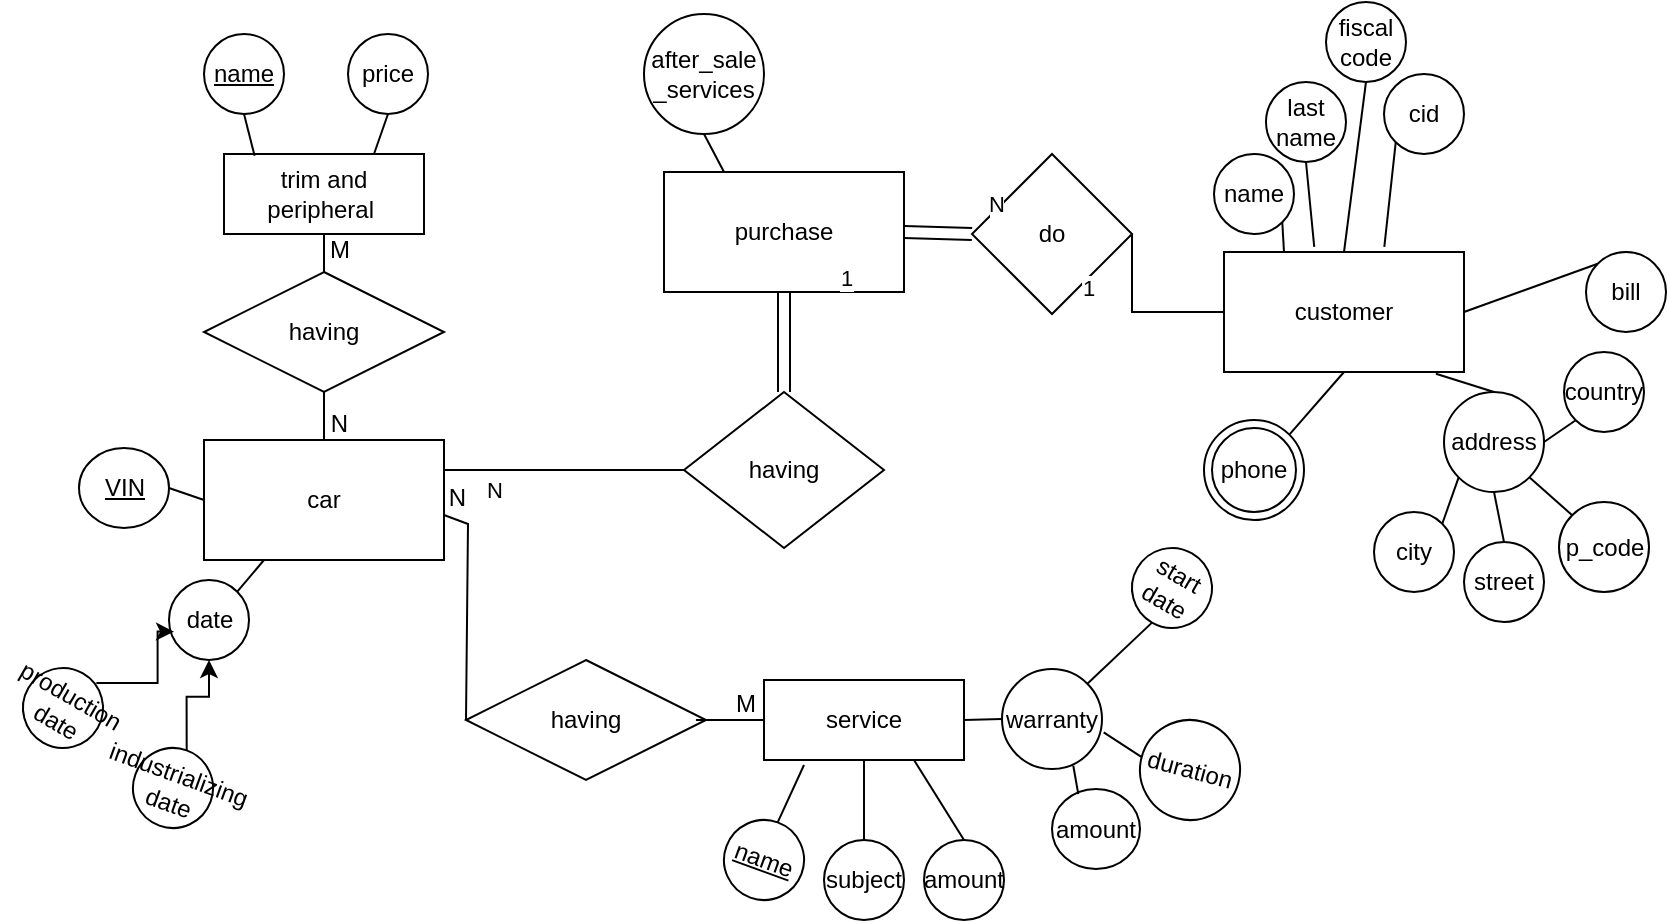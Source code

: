 <mxfile version="20.1.1" type="github">
  <diagram id="R2lEEEUBdFMjLlhIrx00" name="Page-1">
    <mxGraphModel dx="1385" dy="635" grid="1" gridSize="10" guides="1" tooltips="1" connect="1" arrows="1" fold="1" page="1" pageScale="1" pageWidth="850" pageHeight="1100" math="0" shadow="0" extFonts="Permanent Marker^https://fonts.googleapis.com/css?family=Permanent+Marker">
      <root>
        <mxCell id="0" />
        <mxCell id="1" parent="0" />
        <mxCell id="VcXtkFI63KXnIuvHoUmG-1" value="customer" style="rounded=0.5;whiteSpace=wrap;html=1;" vertex="1" parent="1">
          <mxGeometry x="629" y="125" width="120" height="60" as="geometry" />
        </mxCell>
        <mxCell id="VcXtkFI63KXnIuvHoUmG-2" value="name" style="ellipse;whiteSpace=wrap;html=1;aspect=fixed;" vertex="1" parent="1">
          <mxGeometry x="624" y="76" width="40" height="40" as="geometry" />
        </mxCell>
        <mxCell id="VcXtkFI63KXnIuvHoUmG-3" value="last name" style="ellipse;whiteSpace=wrap;html=1;aspect=fixed;" vertex="1" parent="1">
          <mxGeometry x="650" y="40" width="40" height="40" as="geometry" />
        </mxCell>
        <mxCell id="VcXtkFI63KXnIuvHoUmG-4" value="fiscal code" style="ellipse;whiteSpace=wrap;html=1;aspect=fixed;" vertex="1" parent="1">
          <mxGeometry x="680" width="40" height="40" as="geometry" />
        </mxCell>
        <mxCell id="VcXtkFI63KXnIuvHoUmG-5" value="cid" style="ellipse;whiteSpace=wrap;html=1;aspect=fixed;" vertex="1" parent="1">
          <mxGeometry x="709" y="36" width="40" height="40" as="geometry" />
        </mxCell>
        <mxCell id="VcXtkFI63KXnIuvHoUmG-6" value="phone" style="ellipse;shape=doubleEllipse;whiteSpace=wrap;html=1;aspect=fixed;" vertex="1" parent="1">
          <mxGeometry x="619" y="209" width="50" height="50" as="geometry" />
        </mxCell>
        <mxCell id="VcXtkFI63KXnIuvHoUmG-7" value="address" style="ellipse;whiteSpace=wrap;html=1;aspect=fixed;" vertex="1" parent="1">
          <mxGeometry x="739" y="195" width="50" height="50" as="geometry" />
        </mxCell>
        <mxCell id="VcXtkFI63KXnIuvHoUmG-8" value="city" style="ellipse;whiteSpace=wrap;html=1;aspect=fixed;" vertex="1" parent="1">
          <mxGeometry x="704" y="255" width="40" height="40" as="geometry" />
        </mxCell>
        <mxCell id="VcXtkFI63KXnIuvHoUmG-9" value="street" style="ellipse;whiteSpace=wrap;html=1;aspect=fixed;" vertex="1" parent="1">
          <mxGeometry x="749" y="270" width="40" height="40" as="geometry" />
        </mxCell>
        <mxCell id="VcXtkFI63KXnIuvHoUmG-10" value="country" style="ellipse;whiteSpace=wrap;html=1;aspect=fixed;" vertex="1" parent="1">
          <mxGeometry x="799" y="175" width="40" height="40" as="geometry" />
        </mxCell>
        <mxCell id="VcXtkFI63KXnIuvHoUmG-12" value="p_code" style="ellipse;whiteSpace=wrap;html=1;aspect=fixed;" vertex="1" parent="1">
          <mxGeometry x="796.5" y="250" width="45" height="45" as="geometry" />
        </mxCell>
        <mxCell id="VcXtkFI63KXnIuvHoUmG-14" value="bill" style="ellipse;whiteSpace=wrap;html=1;aspect=fixed;" vertex="1" parent="1">
          <mxGeometry x="810" y="125" width="40" height="40" as="geometry" />
        </mxCell>
        <mxCell id="VcXtkFI63KXnIuvHoUmG-16" value="" style="endArrow=none;html=1;rounded=0;entryX=0;entryY=1;entryDx=0;entryDy=0;exitX=0.668;exitY=-0.042;exitDx=0;exitDy=0;exitPerimeter=0;" edge="1" parent="1" source="VcXtkFI63KXnIuvHoUmG-1" target="VcXtkFI63KXnIuvHoUmG-5">
          <mxGeometry width="50" height="50" relative="1" as="geometry">
            <mxPoint x="929" y="375" as="sourcePoint" />
            <mxPoint x="979" y="325" as="targetPoint" />
          </mxGeometry>
        </mxCell>
        <mxCell id="VcXtkFI63KXnIuvHoUmG-17" value="" style="endArrow=none;html=1;rounded=0;entryX=0.5;entryY=1;entryDx=0;entryDy=0;exitX=0.5;exitY=0;exitDx=0;exitDy=0;" edge="1" parent="1" source="VcXtkFI63KXnIuvHoUmG-1" target="VcXtkFI63KXnIuvHoUmG-4">
          <mxGeometry width="50" height="50" relative="1" as="geometry">
            <mxPoint x="929" y="375" as="sourcePoint" />
            <mxPoint x="979" y="325" as="targetPoint" />
          </mxGeometry>
        </mxCell>
        <mxCell id="VcXtkFI63KXnIuvHoUmG-18" value="" style="endArrow=none;html=1;rounded=0;entryX=0.5;entryY=1;entryDx=0;entryDy=0;exitX=0.376;exitY=-0.042;exitDx=0;exitDy=0;exitPerimeter=0;" edge="1" parent="1" source="VcXtkFI63KXnIuvHoUmG-1" target="VcXtkFI63KXnIuvHoUmG-3">
          <mxGeometry width="50" height="50" relative="1" as="geometry">
            <mxPoint x="929" y="375" as="sourcePoint" />
            <mxPoint x="979" y="325" as="targetPoint" />
          </mxGeometry>
        </mxCell>
        <mxCell id="VcXtkFI63KXnIuvHoUmG-19" value="" style="endArrow=none;html=1;rounded=0;entryX=1;entryY=1;entryDx=0;entryDy=0;exitX=0.25;exitY=0;exitDx=0;exitDy=0;" edge="1" parent="1" source="VcXtkFI63KXnIuvHoUmG-1" target="VcXtkFI63KXnIuvHoUmG-2">
          <mxGeometry width="50" height="50" relative="1" as="geometry">
            <mxPoint x="929" y="375" as="sourcePoint" />
            <mxPoint x="979" y="325" as="targetPoint" />
          </mxGeometry>
        </mxCell>
        <mxCell id="VcXtkFI63KXnIuvHoUmG-20" value="" style="endArrow=none;html=1;rounded=0;entryX=1;entryY=0;entryDx=0;entryDy=0;exitX=0.5;exitY=1;exitDx=0;exitDy=0;" edge="1" parent="1" source="VcXtkFI63KXnIuvHoUmG-1" target="VcXtkFI63KXnIuvHoUmG-6">
          <mxGeometry width="50" height="50" relative="1" as="geometry">
            <mxPoint x="929" y="375" as="sourcePoint" />
            <mxPoint x="979" y="325" as="targetPoint" />
          </mxGeometry>
        </mxCell>
        <mxCell id="VcXtkFI63KXnIuvHoUmG-21" value="" style="endArrow=none;html=1;rounded=0;entryX=1;entryY=0.5;entryDx=0;entryDy=0;exitX=0;exitY=0;exitDx=0;exitDy=0;" edge="1" parent="1" source="VcXtkFI63KXnIuvHoUmG-14" target="VcXtkFI63KXnIuvHoUmG-1">
          <mxGeometry width="50" height="50" relative="1" as="geometry">
            <mxPoint x="929" y="375" as="sourcePoint" />
            <mxPoint x="979" y="325" as="targetPoint" />
          </mxGeometry>
        </mxCell>
        <mxCell id="VcXtkFI63KXnIuvHoUmG-22" value="" style="endArrow=none;html=1;rounded=0;entryX=0.883;entryY=1.014;entryDx=0;entryDy=0;exitX=0.5;exitY=0;exitDx=0;exitDy=0;entryPerimeter=0;" edge="1" parent="1" source="VcXtkFI63KXnIuvHoUmG-7" target="VcXtkFI63KXnIuvHoUmG-1">
          <mxGeometry width="50" height="50" relative="1" as="geometry">
            <mxPoint x="929" y="375" as="sourcePoint" />
            <mxPoint x="979" y="325" as="targetPoint" />
          </mxGeometry>
        </mxCell>
        <mxCell id="VcXtkFI63KXnIuvHoUmG-23" value="" style="endArrow=none;html=1;rounded=0;entryX=1;entryY=1;entryDx=0;entryDy=0;exitX=0;exitY=0;exitDx=0;exitDy=0;" edge="1" parent="1" source="VcXtkFI63KXnIuvHoUmG-12" target="VcXtkFI63KXnIuvHoUmG-7">
          <mxGeometry width="50" height="50" relative="1" as="geometry">
            <mxPoint x="1029" y="335" as="sourcePoint" />
            <mxPoint x="1079" y="285" as="targetPoint" />
          </mxGeometry>
        </mxCell>
        <mxCell id="VcXtkFI63KXnIuvHoUmG-24" value="" style="endArrow=none;html=1;rounded=0;entryX=0.5;entryY=1;entryDx=0;entryDy=0;exitX=0.5;exitY=0;exitDx=0;exitDy=0;" edge="1" parent="1" source="VcXtkFI63KXnIuvHoUmG-9" target="VcXtkFI63KXnIuvHoUmG-7">
          <mxGeometry width="50" height="50" relative="1" as="geometry">
            <mxPoint x="1029" y="335" as="sourcePoint" />
            <mxPoint x="1079" y="285" as="targetPoint" />
          </mxGeometry>
        </mxCell>
        <mxCell id="VcXtkFI63KXnIuvHoUmG-25" value="" style="endArrow=none;html=1;rounded=0;entryX=0;entryY=1;entryDx=0;entryDy=0;exitX=1;exitY=0;exitDx=0;exitDy=0;" edge="1" parent="1" source="VcXtkFI63KXnIuvHoUmG-8" target="VcXtkFI63KXnIuvHoUmG-7">
          <mxGeometry width="50" height="50" relative="1" as="geometry">
            <mxPoint x="1029" y="335" as="sourcePoint" />
            <mxPoint x="1079" y="285" as="targetPoint" />
          </mxGeometry>
        </mxCell>
        <mxCell id="VcXtkFI63KXnIuvHoUmG-26" value="" style="endArrow=none;html=1;rounded=0;exitX=0;exitY=1;exitDx=0;exitDy=0;entryX=1;entryY=0.5;entryDx=0;entryDy=0;" edge="1" parent="1" source="VcXtkFI63KXnIuvHoUmG-10" target="VcXtkFI63KXnIuvHoUmG-7">
          <mxGeometry width="50" height="50" relative="1" as="geometry">
            <mxPoint x="1029" y="335" as="sourcePoint" />
            <mxPoint x="790" y="220" as="targetPoint" />
          </mxGeometry>
        </mxCell>
        <mxCell id="VcXtkFI63KXnIuvHoUmG-27" value="purchase" style="rounded=0;whiteSpace=wrap;html=1;" vertex="1" parent="1">
          <mxGeometry x="349" y="85" width="120" height="60" as="geometry" />
        </mxCell>
        <mxCell id="VcXtkFI63KXnIuvHoUmG-28" value="do" style="rhombus;whiteSpace=wrap;html=1;" vertex="1" parent="1">
          <mxGeometry x="503" y="76" width="80" height="80" as="geometry" />
        </mxCell>
        <mxCell id="VcXtkFI63KXnIuvHoUmG-31" value="after_sale&lt;br&gt;_services" style="ellipse;whiteSpace=wrap;html=1;aspect=fixed;" vertex="1" parent="1">
          <mxGeometry x="339" y="6" width="60" height="60" as="geometry" />
        </mxCell>
        <mxCell id="VcXtkFI63KXnIuvHoUmG-32" value="" style="endArrow=none;html=1;rounded=0;entryX=0.5;entryY=1;entryDx=0;entryDy=0;exitX=0.25;exitY=0;exitDx=0;exitDy=0;" edge="1" parent="1" source="VcXtkFI63KXnIuvHoUmG-27" target="VcXtkFI63KXnIuvHoUmG-31">
          <mxGeometry width="50" height="50" relative="1" as="geometry">
            <mxPoint x="461" y="150" as="sourcePoint" />
            <mxPoint x="411" y="340" as="targetPoint" />
          </mxGeometry>
        </mxCell>
        <mxCell id="VcXtkFI63KXnIuvHoUmG-39" value="" style="endArrow=classic;html=1;rounded=0;shape=link;width=6;entryX=1;entryY=0.5;entryDx=0;entryDy=0;exitX=0;exitY=0.5;exitDx=0;exitDy=0;" edge="1" parent="1" source="VcXtkFI63KXnIuvHoUmG-28" target="VcXtkFI63KXnIuvHoUmG-27">
          <mxGeometry relative="1" as="geometry">
            <mxPoint x="351" y="180" as="sourcePoint" />
            <mxPoint x="441" y="370" as="targetPoint" />
            <Array as="points" />
          </mxGeometry>
        </mxCell>
        <mxCell id="VcXtkFI63KXnIuvHoUmG-40" value="N" style="edgeLabel;resizable=0;html=1;align=center;verticalAlign=middle;" connectable="0" vertex="1" parent="VcXtkFI63KXnIuvHoUmG-39">
          <mxGeometry relative="1" as="geometry">
            <mxPoint x="29" y="-15" as="offset" />
          </mxGeometry>
        </mxCell>
        <mxCell id="VcXtkFI63KXnIuvHoUmG-50" value="" style="endArrow=0;html=1;rounded=0;exitX=0;exitY=0.5;exitDx=0;exitDy=0;entryX=1;entryY=0.5;entryDx=0;entryDy=0;" edge="1" parent="1" source="VcXtkFI63KXnIuvHoUmG-1" target="VcXtkFI63KXnIuvHoUmG-28">
          <mxGeometry relative="1" as="geometry">
            <mxPoint x="375" y="348" as="sourcePoint" />
            <mxPoint x="475" y="348" as="targetPoint" />
            <Array as="points">
              <mxPoint x="583" y="155" />
            </Array>
          </mxGeometry>
        </mxCell>
        <mxCell id="VcXtkFI63KXnIuvHoUmG-51" value="1" style="edgeLabel;resizable=0;html=1;align=center;verticalAlign=middle;" connectable="0" vertex="1" parent="VcXtkFI63KXnIuvHoUmG-50">
          <mxGeometry relative="1" as="geometry">
            <mxPoint x="-26" y="-12" as="offset" />
          </mxGeometry>
        </mxCell>
        <mxCell id="VcXtkFI63KXnIuvHoUmG-52" value="car" style="rounded=0;whiteSpace=wrap;html=1;" vertex="1" parent="1">
          <mxGeometry x="119" y="219" width="120" height="60" as="geometry" />
        </mxCell>
        <mxCell id="VcXtkFI63KXnIuvHoUmG-53" value="having" style="rhombus;whiteSpace=wrap;html=1;rotation=0;" vertex="1" parent="1">
          <mxGeometry x="359" y="195" width="100" height="78" as="geometry" />
        </mxCell>
        <mxCell id="VcXtkFI63KXnIuvHoUmG-54" value="" style="endArrow=classic;html=1;rounded=0;shape=link;width=6;entryX=0.5;entryY=1;entryDx=0;entryDy=0;" edge="1" parent="1" source="VcXtkFI63KXnIuvHoUmG-53" target="VcXtkFI63KXnIuvHoUmG-27">
          <mxGeometry relative="1" as="geometry">
            <mxPoint x="491" y="287.5" as="sourcePoint" />
            <mxPoint x="571" y="287.5" as="targetPoint" />
          </mxGeometry>
        </mxCell>
        <mxCell id="VcXtkFI63KXnIuvHoUmG-55" value="1" style="edgeLabel;resizable=0;html=1;align=center;verticalAlign=middle;" connectable="0" vertex="1" parent="VcXtkFI63KXnIuvHoUmG-54">
          <mxGeometry relative="1" as="geometry">
            <mxPoint x="31" y="-32" as="offset" />
          </mxGeometry>
        </mxCell>
        <mxCell id="VcXtkFI63KXnIuvHoUmG-56" value="" style="endArrow=0;html=1;rounded=0;exitX=1;exitY=0.25;exitDx=0;exitDy=0;entryX=0;entryY=0.5;entryDx=0;entryDy=0;" edge="1" parent="1" source="VcXtkFI63KXnIuvHoUmG-52" target="VcXtkFI63KXnIuvHoUmG-53">
          <mxGeometry relative="1" as="geometry">
            <mxPoint x="261" y="132" as="sourcePoint" />
            <mxPoint x="331" y="132" as="targetPoint" />
            <Array as="points" />
          </mxGeometry>
        </mxCell>
        <mxCell id="VcXtkFI63KXnIuvHoUmG-57" value="N" style="edgeLabel;resizable=0;html=1;align=center;verticalAlign=middle;" connectable="0" vertex="1" parent="VcXtkFI63KXnIuvHoUmG-56">
          <mxGeometry relative="1" as="geometry">
            <mxPoint x="-35" y="10" as="offset" />
          </mxGeometry>
        </mxCell>
        <mxCell id="VcXtkFI63KXnIuvHoUmG-60" value="" style="endArrow=none;html=1;rounded=0;exitX=1;exitY=0.5;exitDx=0;exitDy=0;entryX=0;entryY=0.5;entryDx=0;entryDy=0;" edge="1" parent="1" source="VcXtkFI63KXnIuvHoUmG-68" target="VcXtkFI63KXnIuvHoUmG-52">
          <mxGeometry width="50" height="50" relative="1" as="geometry">
            <mxPoint x="99" y="253" as="sourcePoint" />
            <mxPoint x="309" y="143" as="targetPoint" />
          </mxGeometry>
        </mxCell>
        <mxCell id="VcXtkFI63KXnIuvHoUmG-61" value="date" style="ellipse;whiteSpace=wrap;html=1;aspect=fixed;" vertex="1" parent="1">
          <mxGeometry x="101.5" y="289" width="40" height="40" as="geometry" />
        </mxCell>
        <mxCell id="VcXtkFI63KXnIuvHoUmG-62" value="" style="endArrow=none;html=1;rounded=0;entryX=0.25;entryY=1;entryDx=0;entryDy=0;exitX=1;exitY=0;exitDx=0;exitDy=0;" edge="1" parent="1" source="VcXtkFI63KXnIuvHoUmG-61" target="VcXtkFI63KXnIuvHoUmG-52">
          <mxGeometry width="50" height="50" relative="1" as="geometry">
            <mxPoint x="259" y="193" as="sourcePoint" />
            <mxPoint x="309" y="143" as="targetPoint" />
          </mxGeometry>
        </mxCell>
        <mxCell id="VcXtkFI63KXnIuvHoUmG-64" style="edgeStyle=orthogonalEdgeStyle;rounded=0;orthogonalLoop=1;jettySize=auto;html=1;exitX=0.021;exitY=0.295;exitDx=0;exitDy=0;entryX=0.063;entryY=0.646;entryDx=0;entryDy=0;entryPerimeter=0;exitPerimeter=0;" edge="1" parent="1" source="VcXtkFI63KXnIuvHoUmG-63" target="VcXtkFI63KXnIuvHoUmG-61">
          <mxGeometry relative="1" as="geometry" />
        </mxCell>
        <mxCell id="VcXtkFI63KXnIuvHoUmG-63" value="production date" style="ellipse;whiteSpace=wrap;html=1;aspect=fixed;direction=south;rotation=30;" vertex="1" parent="1">
          <mxGeometry x="28.5" y="333" width="40" height="40" as="geometry" />
        </mxCell>
        <mxCell id="VcXtkFI63KXnIuvHoUmG-66" style="edgeStyle=orthogonalEdgeStyle;rounded=0;orthogonalLoop=1;jettySize=auto;html=1;exitX=0.5;exitY=0;exitDx=0;exitDy=0;entryX=0.5;entryY=1;entryDx=0;entryDy=0;" edge="1" parent="1" source="VcXtkFI63KXnIuvHoUmG-65" target="VcXtkFI63KXnIuvHoUmG-61">
          <mxGeometry relative="1" as="geometry">
            <mxPoint x="123.5" y="353" as="targetPoint" />
          </mxGeometry>
        </mxCell>
        <mxCell id="VcXtkFI63KXnIuvHoUmG-65" value="industrializing date" style="ellipse;whiteSpace=wrap;html=1;aspect=fixed;rotation=20;" vertex="1" parent="1">
          <mxGeometry x="83.5" y="373" width="40" height="40" as="geometry" />
        </mxCell>
        <mxCell id="VcXtkFI63KXnIuvHoUmG-67" value="service" style="whiteSpace=wrap;html=1;align=center;" vertex="1" parent="1">
          <mxGeometry x="399" y="339" width="100" height="40" as="geometry" />
        </mxCell>
        <mxCell id="VcXtkFI63KXnIuvHoUmG-68" value="VIN" style="ellipse;whiteSpace=wrap;html=1;align=center;fontStyle=4;" vertex="1" parent="1">
          <mxGeometry x="56.5" y="223" width="45" height="40" as="geometry" />
        </mxCell>
        <mxCell id="VcXtkFI63KXnIuvHoUmG-69" value="having" style="shape=rhombus;perimeter=rhombusPerimeter;whiteSpace=wrap;html=1;align=center;rotation=0;" vertex="1" parent="1">
          <mxGeometry x="250" y="329" width="120" height="60" as="geometry" />
        </mxCell>
        <mxCell id="VcXtkFI63KXnIuvHoUmG-70" value="" style="endArrow=none;html=1;rounded=0;entryX=1;entryY=0.625;entryDx=0;entryDy=0;entryPerimeter=0;exitX=0;exitY=0.5;exitDx=0;exitDy=0;" edge="1" parent="1" source="VcXtkFI63KXnIuvHoUmG-69" target="VcXtkFI63KXnIuvHoUmG-52">
          <mxGeometry relative="1" as="geometry">
            <mxPoint x="251" y="343" as="sourcePoint" />
            <mxPoint x="521" y="153" as="targetPoint" />
            <Array as="points">
              <mxPoint x="251" y="261" />
            </Array>
          </mxGeometry>
        </mxCell>
        <mxCell id="VcXtkFI63KXnIuvHoUmG-71" value="N" style="resizable=0;html=1;align=right;verticalAlign=bottom;" connectable="0" vertex="1" parent="VcXtkFI63KXnIuvHoUmG-70">
          <mxGeometry x="1" relative="1" as="geometry">
            <mxPoint x="12" as="offset" />
          </mxGeometry>
        </mxCell>
        <mxCell id="VcXtkFI63KXnIuvHoUmG-73" value="" style="endArrow=none;html=1;rounded=0;entryX=0;entryY=0.5;entryDx=0;entryDy=0;exitX=0.958;exitY=0.5;exitDx=0;exitDy=0;exitPerimeter=0;" edge="1" parent="1" source="VcXtkFI63KXnIuvHoUmG-69" target="VcXtkFI63KXnIuvHoUmG-67">
          <mxGeometry relative="1" as="geometry">
            <mxPoint x="359" y="359" as="sourcePoint" />
            <mxPoint x="429" y="359" as="targetPoint" />
          </mxGeometry>
        </mxCell>
        <mxCell id="VcXtkFI63KXnIuvHoUmG-74" value="M" style="resizable=0;html=1;align=right;verticalAlign=bottom;" connectable="0" vertex="1" parent="VcXtkFI63KXnIuvHoUmG-73">
          <mxGeometry x="1" relative="1" as="geometry">
            <mxPoint x="-3" as="offset" />
          </mxGeometry>
        </mxCell>
        <mxCell id="VcXtkFI63KXnIuvHoUmG-75" value="name" style="ellipse;whiteSpace=wrap;html=1;align=center;fontStyle=4;rotation=20;" vertex="1" parent="1">
          <mxGeometry x="379" y="409" width="40" height="40" as="geometry" />
        </mxCell>
        <mxCell id="VcXtkFI63KXnIuvHoUmG-77" value="" style="endArrow=none;html=1;rounded=0;entryX=0.5;entryY=0;entryDx=0;entryDy=0;exitX=0.2;exitY=1.063;exitDx=0;exitDy=0;exitPerimeter=0;" edge="1" parent="1" source="VcXtkFI63KXnIuvHoUmG-67" target="VcXtkFI63KXnIuvHoUmG-75">
          <mxGeometry relative="1" as="geometry">
            <mxPoint x="109" y="169" as="sourcePoint" />
            <mxPoint x="269" y="169" as="targetPoint" />
          </mxGeometry>
        </mxCell>
        <mxCell id="VcXtkFI63KXnIuvHoUmG-78" value="subject" style="ellipse;whiteSpace=wrap;html=1;align=center;" vertex="1" parent="1">
          <mxGeometry x="429" y="419" width="40" height="40" as="geometry" />
        </mxCell>
        <mxCell id="VcXtkFI63KXnIuvHoUmG-79" value="" style="endArrow=none;html=1;rounded=0;entryX=0.5;entryY=0;entryDx=0;entryDy=0;exitX=0.5;exitY=1;exitDx=0;exitDy=0;" edge="1" parent="1" source="VcXtkFI63KXnIuvHoUmG-67" target="VcXtkFI63KXnIuvHoUmG-78">
          <mxGeometry relative="1" as="geometry">
            <mxPoint x="109" y="169" as="sourcePoint" />
            <mxPoint x="269" y="169" as="targetPoint" />
          </mxGeometry>
        </mxCell>
        <mxCell id="VcXtkFI63KXnIuvHoUmG-80" value="amount" style="ellipse;whiteSpace=wrap;html=1;align=center;" vertex="1" parent="1">
          <mxGeometry x="479" y="419" width="40" height="40" as="geometry" />
        </mxCell>
        <mxCell id="VcXtkFI63KXnIuvHoUmG-81" value="" style="endArrow=none;html=1;rounded=0;entryX=0.5;entryY=0;entryDx=0;entryDy=0;exitX=0.75;exitY=1;exitDx=0;exitDy=0;" edge="1" parent="1" source="VcXtkFI63KXnIuvHoUmG-67" target="VcXtkFI63KXnIuvHoUmG-80">
          <mxGeometry relative="1" as="geometry">
            <mxPoint x="109" y="169" as="sourcePoint" />
            <mxPoint x="269" y="169" as="targetPoint" />
          </mxGeometry>
        </mxCell>
        <mxCell id="VcXtkFI63KXnIuvHoUmG-82" value="warranty" style="ellipse;whiteSpace=wrap;html=1;align=center;" vertex="1" parent="1">
          <mxGeometry x="518" y="333.54" width="50" height="50" as="geometry" />
        </mxCell>
        <mxCell id="VcXtkFI63KXnIuvHoUmG-83" value="" style="endArrow=none;html=1;rounded=0;entryX=0;entryY=0.5;entryDx=0;entryDy=0;exitX=1;exitY=0.5;exitDx=0;exitDy=0;" edge="1" parent="1" source="VcXtkFI63KXnIuvHoUmG-67" target="VcXtkFI63KXnIuvHoUmG-82">
          <mxGeometry relative="1" as="geometry">
            <mxPoint x="275" y="269" as="sourcePoint" />
            <mxPoint x="435" y="269" as="targetPoint" />
          </mxGeometry>
        </mxCell>
        <mxCell id="VcXtkFI63KXnIuvHoUmG-84" value="" style="endArrow=none;html=1;rounded=0;exitX=1;exitY=0;exitDx=0;exitDy=0;entryX=0.5;entryY=1;entryDx=0;entryDy=0;" edge="1" parent="1" source="VcXtkFI63KXnIuvHoUmG-82" target="VcXtkFI63KXnIuvHoUmG-85">
          <mxGeometry relative="1" as="geometry">
            <mxPoint x="268" y="273.54" as="sourcePoint" />
            <mxPoint x="628" y="323.54" as="targetPoint" />
          </mxGeometry>
        </mxCell>
        <mxCell id="VcXtkFI63KXnIuvHoUmG-85" value="start&lt;br&gt;date" style="ellipse;whiteSpace=wrap;html=1;align=center;rotation=30;" vertex="1" parent="1">
          <mxGeometry x="583" y="273" width="40" height="40" as="geometry" />
        </mxCell>
        <mxCell id="VcXtkFI63KXnIuvHoUmG-86" value="duration" style="ellipse;whiteSpace=wrap;html=1;align=center;rotation=15;" vertex="1" parent="1">
          <mxGeometry x="587" y="359.0" width="50" height="50" as="geometry" />
        </mxCell>
        <mxCell id="VcXtkFI63KXnIuvHoUmG-87" value="" style="endArrow=none;html=1;rounded=0;entryX=0;entryY=0.5;entryDx=0;entryDy=0;exitX=1.017;exitY=0.633;exitDx=0;exitDy=0;exitPerimeter=0;" edge="1" parent="1" source="VcXtkFI63KXnIuvHoUmG-82" target="VcXtkFI63KXnIuvHoUmG-86">
          <mxGeometry relative="1" as="geometry">
            <mxPoint x="538" y="370" as="sourcePoint" />
            <mxPoint x="398" y="285" as="targetPoint" />
          </mxGeometry>
        </mxCell>
        <mxCell id="VcXtkFI63KXnIuvHoUmG-88" value="amount" style="ellipse;whiteSpace=wrap;html=1;align=center;" vertex="1" parent="1">
          <mxGeometry x="543" y="393.54" width="44" height="40" as="geometry" />
        </mxCell>
        <mxCell id="VcXtkFI63KXnIuvHoUmG-89" value="" style="endArrow=none;html=1;rounded=0;entryX=0.299;entryY=0.063;entryDx=0;entryDy=0;entryPerimeter=0;exitX=0.713;exitY=0.967;exitDx=0;exitDy=0;exitPerimeter=0;" edge="1" parent="1" source="VcXtkFI63KXnIuvHoUmG-82" target="VcXtkFI63KXnIuvHoUmG-88">
          <mxGeometry relative="1" as="geometry">
            <mxPoint x="342" y="153.54" as="sourcePoint" />
            <mxPoint x="502" y="153.54" as="targetPoint" />
          </mxGeometry>
        </mxCell>
        <mxCell id="VcXtkFI63KXnIuvHoUmG-90" value="having" style="shape=rhombus;perimeter=rhombusPerimeter;whiteSpace=wrap;html=1;align=center;" vertex="1" parent="1">
          <mxGeometry x="119" y="135" width="120" height="60" as="geometry" />
        </mxCell>
        <mxCell id="VcXtkFI63KXnIuvHoUmG-93" value="trim and peripheral&amp;nbsp;" style="whiteSpace=wrap;html=1;align=center;" vertex="1" parent="1">
          <mxGeometry x="129" y="76" width="100" height="40" as="geometry" />
        </mxCell>
        <mxCell id="VcXtkFI63KXnIuvHoUmG-94" value="name" style="ellipse;whiteSpace=wrap;html=1;align=center;fontStyle=4;" vertex="1" parent="1">
          <mxGeometry x="119" y="16" width="40" height="40" as="geometry" />
        </mxCell>
        <mxCell id="VcXtkFI63KXnIuvHoUmG-95" value="" style="endArrow=none;html=1;rounded=0;exitX=0.153;exitY=0.021;exitDx=0;exitDy=0;exitPerimeter=0;entryX=0.5;entryY=1;entryDx=0;entryDy=0;" edge="1" parent="1" source="VcXtkFI63KXnIuvHoUmG-93" target="VcXtkFI63KXnIuvHoUmG-94">
          <mxGeometry relative="1" as="geometry">
            <mxPoint x="361" y="196" as="sourcePoint" />
            <mxPoint x="521" y="196" as="targetPoint" />
          </mxGeometry>
        </mxCell>
        <mxCell id="VcXtkFI63KXnIuvHoUmG-96" value="price" style="ellipse;whiteSpace=wrap;html=1;align=center;" vertex="1" parent="1">
          <mxGeometry x="191" y="16" width="40" height="40" as="geometry" />
        </mxCell>
        <mxCell id="VcXtkFI63KXnIuvHoUmG-99" value="" style="endArrow=none;html=1;rounded=0;entryX=0.5;entryY=1;entryDx=0;entryDy=0;exitX=0.75;exitY=0;exitDx=0;exitDy=0;" edge="1" parent="1" source="VcXtkFI63KXnIuvHoUmG-93" target="VcXtkFI63KXnIuvHoUmG-96">
          <mxGeometry relative="1" as="geometry">
            <mxPoint x="361" y="196" as="sourcePoint" />
            <mxPoint x="521" y="196" as="targetPoint" />
          </mxGeometry>
        </mxCell>
        <mxCell id="VcXtkFI63KXnIuvHoUmG-100" value="" style="endArrow=none;html=1;rounded=0;entryX=0.5;entryY=0;entryDx=0;entryDy=0;exitX=0.5;exitY=1;exitDx=0;exitDy=0;" edge="1" parent="1" source="VcXtkFI63KXnIuvHoUmG-90" target="VcXtkFI63KXnIuvHoUmG-52">
          <mxGeometry relative="1" as="geometry">
            <mxPoint x="323" y="217.25" as="sourcePoint" />
            <mxPoint x="311" y="134.75" as="targetPoint" />
            <Array as="points" />
          </mxGeometry>
        </mxCell>
        <mxCell id="VcXtkFI63KXnIuvHoUmG-101" value="N" style="resizable=0;html=1;align=right;verticalAlign=bottom;" connectable="0" vertex="1" parent="VcXtkFI63KXnIuvHoUmG-100">
          <mxGeometry x="1" relative="1" as="geometry">
            <mxPoint x="12" as="offset" />
          </mxGeometry>
        </mxCell>
        <mxCell id="VcXtkFI63KXnIuvHoUmG-102" value="" style="endArrow=none;html=1;rounded=0;entryX=0.5;entryY=1;entryDx=0;entryDy=0;exitX=0.5;exitY=0;exitDx=0;exitDy=0;" edge="1" parent="1" source="VcXtkFI63KXnIuvHoUmG-90" target="VcXtkFI63KXnIuvHoUmG-93">
          <mxGeometry relative="1" as="geometry">
            <mxPoint x="176" y="146" as="sourcePoint" />
            <mxPoint x="226" y="123" as="targetPoint" />
          </mxGeometry>
        </mxCell>
        <mxCell id="VcXtkFI63KXnIuvHoUmG-103" value="M" style="resizable=0;html=1;align=right;verticalAlign=bottom;" connectable="0" vertex="1" parent="VcXtkFI63KXnIuvHoUmG-102">
          <mxGeometry x="1" relative="1" as="geometry">
            <mxPoint x="13" y="16" as="offset" />
          </mxGeometry>
        </mxCell>
      </root>
    </mxGraphModel>
  </diagram>
</mxfile>

